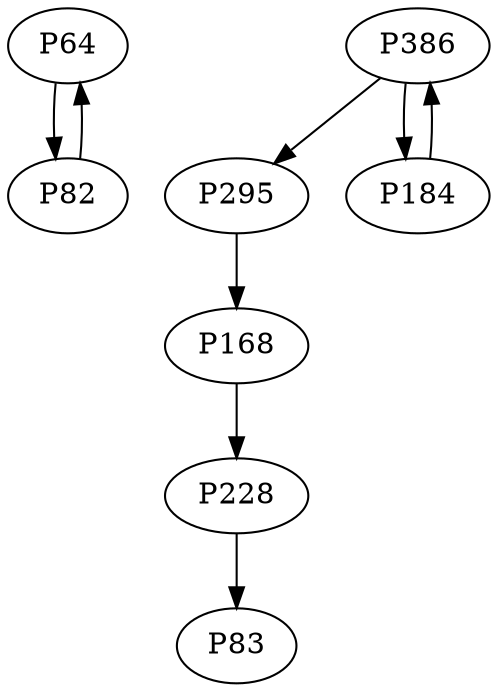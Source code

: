 digraph {
	P64 -> P82
	P386 -> P295
	P168 -> P228
	P386 -> P184
	P82 -> P64
	P228 -> P83
	P184 -> P386
	P295 -> P168
}